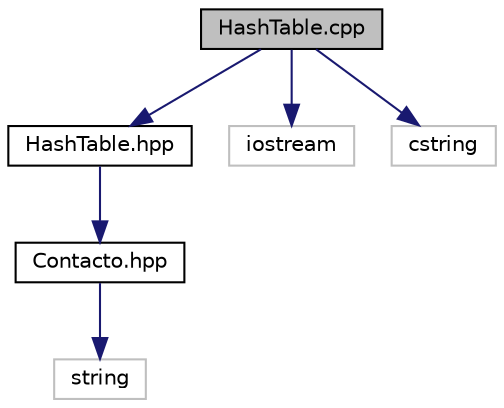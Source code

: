 digraph "HashTable.cpp"
{
 // LATEX_PDF_SIZE
  edge [fontname="Helvetica",fontsize="10",labelfontname="Helvetica",labelfontsize="10"];
  node [fontname="Helvetica",fontsize="10",shape=record];
  Node1 [label="HashTable.cpp",height=0.2,width=0.4,color="black", fillcolor="grey75", style="filled", fontcolor="black",tooltip="Archivo de implementación de la clase HashTable."];
  Node1 -> Node2 [color="midnightblue",fontsize="10",style="solid",fontname="Helvetica"];
  Node2 [label="HashTable.hpp",height=0.2,width=0.4,color="black", fillcolor="white", style="filled",URL="$_hash_table_8hpp.html",tooltip="Archivo de cabecera de la clase HashTable."];
  Node2 -> Node3 [color="midnightblue",fontsize="10",style="solid",fontname="Helvetica"];
  Node3 [label="Contacto.hpp",height=0.2,width=0.4,color="black", fillcolor="white", style="filled",URL="$_contacto_8hpp.html",tooltip="Archivo de cabecera de la clase Contacto. Posee las estructuras Contacto, ListaContactos y ListaLocal..."];
  Node3 -> Node4 [color="midnightblue",fontsize="10",style="solid",fontname="Helvetica"];
  Node4 [label="string",height=0.2,width=0.4,color="grey75", fillcolor="white", style="filled",tooltip=" "];
  Node1 -> Node5 [color="midnightblue",fontsize="10",style="solid",fontname="Helvetica"];
  Node5 [label="iostream",height=0.2,width=0.4,color="grey75", fillcolor="white", style="filled",tooltip=" "];
  Node1 -> Node6 [color="midnightblue",fontsize="10",style="solid",fontname="Helvetica"];
  Node6 [label="cstring",height=0.2,width=0.4,color="grey75", fillcolor="white", style="filled",tooltip=" "];
}
